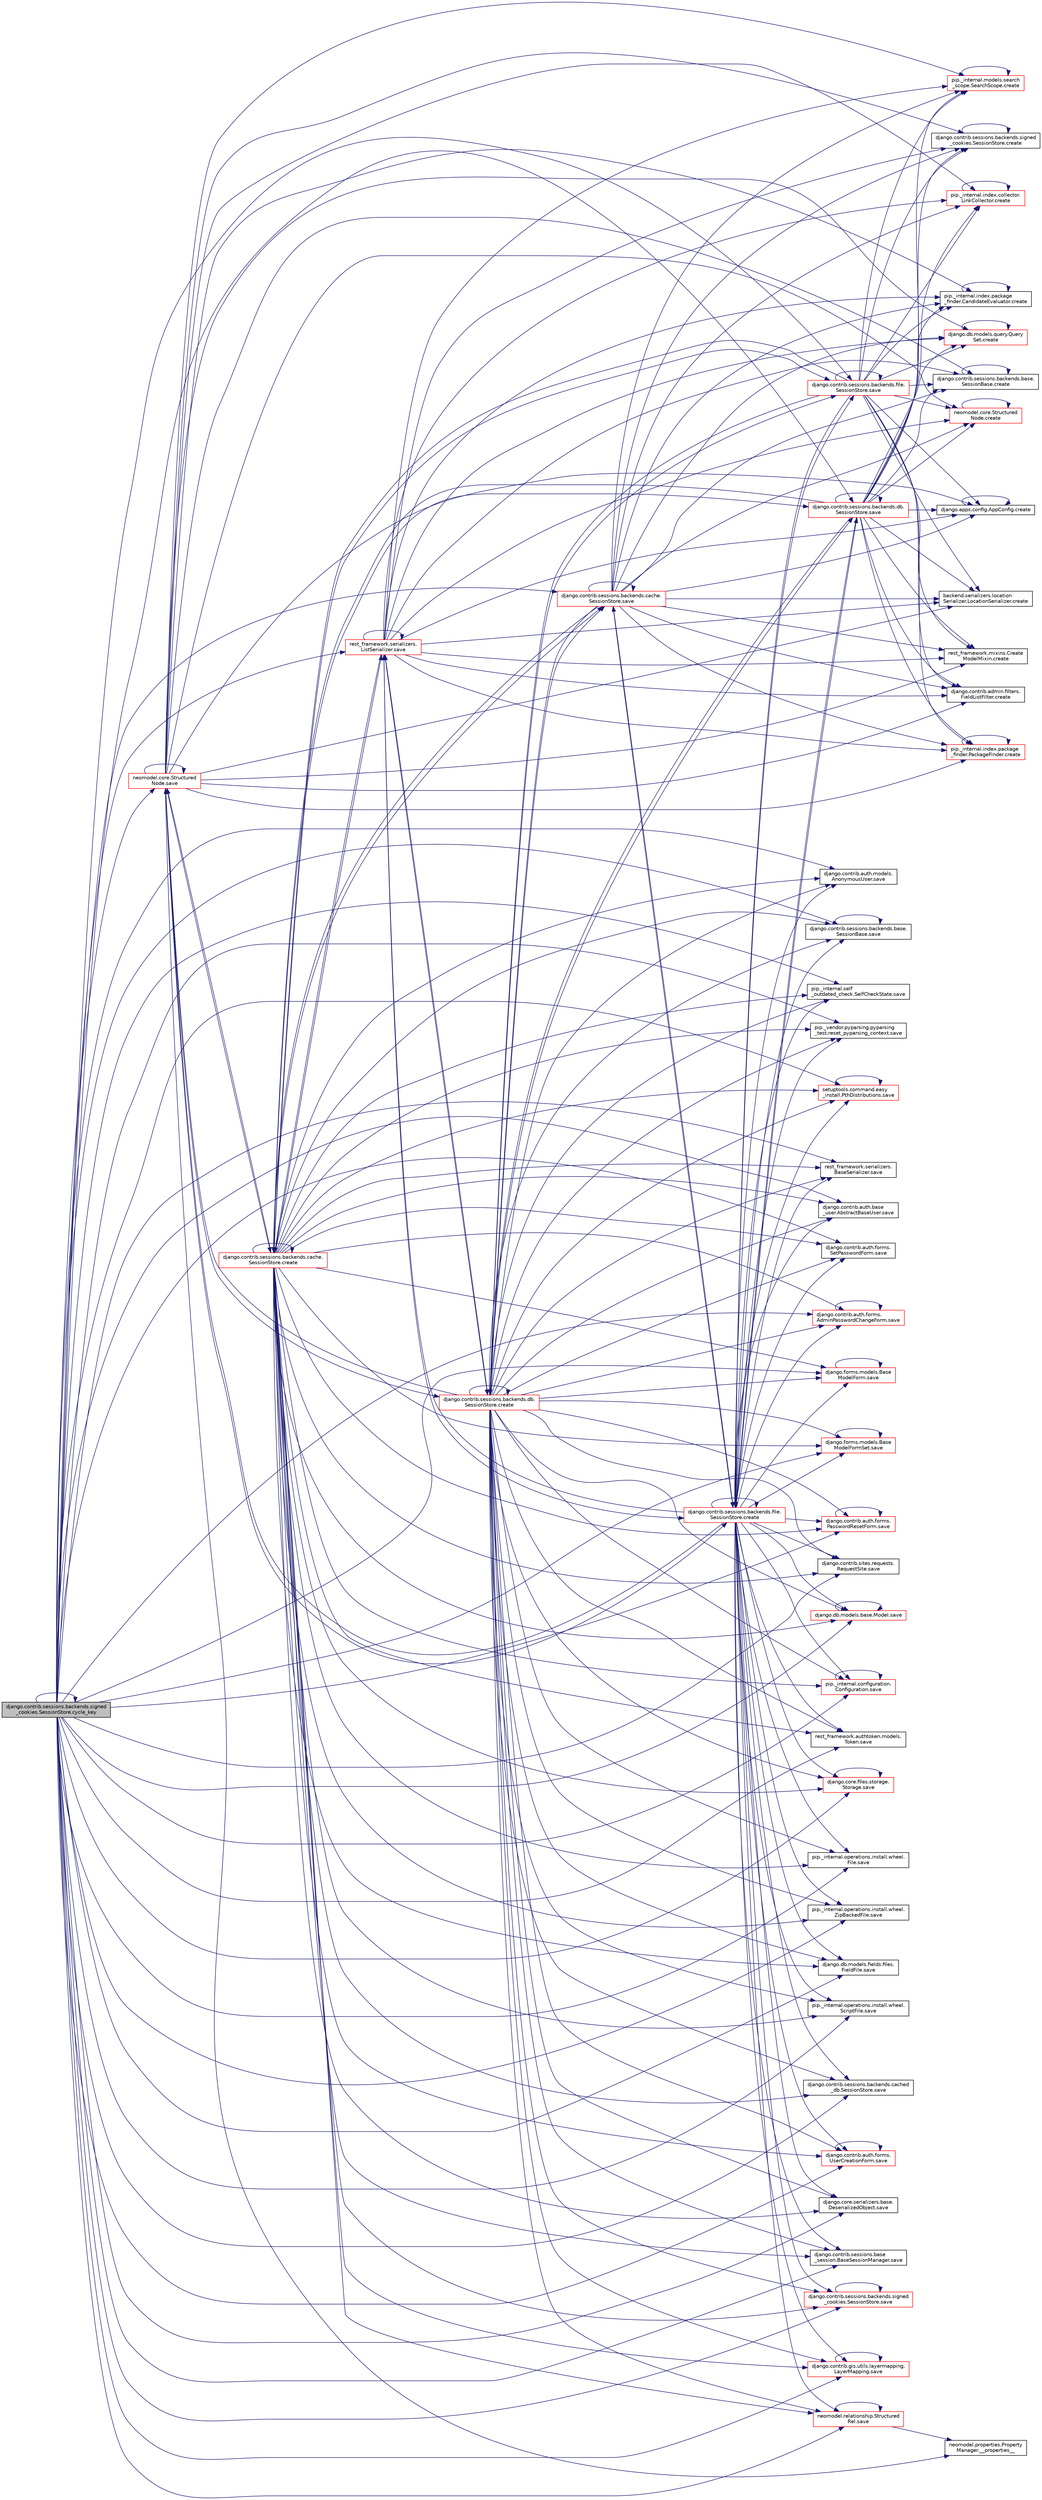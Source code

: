 digraph "django.contrib.sessions.backends.signed_cookies.SessionStore.cycle_key"
{
 // LATEX_PDF_SIZE
  edge [fontname="Helvetica",fontsize="10",labelfontname="Helvetica",labelfontsize="10"];
  node [fontname="Helvetica",fontsize="10",shape=record];
  rankdir="LR";
  Node1 [label="django.contrib.sessions.backends.signed\l_cookies.SessionStore.cycle_key",height=0.2,width=0.4,color="black", fillcolor="grey75", style="filled", fontcolor="black",tooltip=" "];
  Node1 -> Node1 [color="midnightblue",fontsize="10",style="solid",fontname="Helvetica"];
  Node1 -> Node2 [color="midnightblue",fontsize="10",style="solid",fontname="Helvetica"];
  Node2 [label="django.contrib.auth.models.\lAnonymousUser.save",height=0.2,width=0.4,color="black", fillcolor="white", style="filled",URL="$d4/d46/classdjango_1_1contrib_1_1auth_1_1models_1_1_anonymous_user.html#a40a8e7b3478f37f3d73a6c197c33c05e",tooltip=" "];
  Node1 -> Node3 [color="midnightblue",fontsize="10",style="solid",fontname="Helvetica"];
  Node3 [label="neomodel.core.Structured\lNode.save",height=0.2,width=0.4,color="red", fillcolor="white", style="filled",URL="$d8/d5d/classneomodel_1_1core_1_1_structured_node.html#a1438f950bda594da30ac14d805e843e4",tooltip=" "];
  Node3 -> Node4 [color="midnightblue",fontsize="10",style="solid",fontname="Helvetica"];
  Node4 [label="neomodel.properties.Property\lManager.__properties__",height=0.2,width=0.4,color="black", fillcolor="white", style="filled",URL="$d7/d8c/classneomodel_1_1properties_1_1_property_manager.html#af2c0acd24aab4310e72174a01c6e1b3e",tooltip=" "];
  Node3 -> Node5 [color="midnightblue",fontsize="10",style="solid",fontname="Helvetica"];
  Node5 [label="neomodel.core.Structured\lNode.create",height=0.2,width=0.4,color="red", fillcolor="white", style="filled",URL="$d8/d5d/classneomodel_1_1core_1_1_structured_node.html#af12340b98cbb07ae0fdac5fa52b02369",tooltip=" "];
  Node5 -> Node5 [color="midnightblue",fontsize="10",style="solid",fontname="Helvetica"];
  Node3 -> Node35 [color="midnightblue",fontsize="10",style="solid",fontname="Helvetica"];
  Node35 [label="django.apps.config.AppConfig.create",height=0.2,width=0.4,color="black", fillcolor="white", style="filled",URL="$d9/de0/classdjango_1_1apps_1_1config_1_1_app_config.html#a4808be5261e41382a924b42d7ef621c3",tooltip=" "];
  Node35 -> Node35 [color="midnightblue",fontsize="10",style="solid",fontname="Helvetica"];
  Node3 -> Node36 [color="midnightblue",fontsize="10",style="solid",fontname="Helvetica"];
  Node36 [label="django.contrib.admin.filters.\lFieldListFilter.create",height=0.2,width=0.4,color="black", fillcolor="white", style="filled",URL="$d1/d72/classdjango_1_1contrib_1_1admin_1_1filters_1_1_field_list_filter.html#ae83f4fd0e217eac7fce541a6a172e3cb",tooltip=" "];
  Node3 -> Node37 [color="midnightblue",fontsize="10",style="solid",fontname="Helvetica"];
  Node37 [label="pip._internal.index.package\l_finder.PackageFinder.create",height=0.2,width=0.4,color="red", fillcolor="white", style="filled",URL="$da/d3f/classpip_1_1__internal_1_1index_1_1package__finder_1_1_package_finder.html#a2b35b8ceac01c021a9408172794c1faa",tooltip=" "];
  Node37 -> Node37 [color="midnightblue",fontsize="10",style="solid",fontname="Helvetica"];
  Node3 -> Node39 [color="midnightblue",fontsize="10",style="solid",fontname="Helvetica"];
  Node39 [label="pip._internal.models.search\l_scope.SearchScope.create",height=0.2,width=0.4,color="red", fillcolor="white", style="filled",URL="$df/dcd/classpip_1_1__internal_1_1models_1_1search__scope_1_1_search_scope.html#a3cba0b0e895713c4d7fbc17f76a4a39d",tooltip=" "];
  Node39 -> Node39 [color="midnightblue",fontsize="10",style="solid",fontname="Helvetica"];
  Node3 -> Node43 [color="midnightblue",fontsize="10",style="solid",fontname="Helvetica"];
  Node43 [label="pip._internal.index.collector.\lLinkCollector.create",height=0.2,width=0.4,color="red", fillcolor="white", style="filled",URL="$d9/d03/classpip_1_1__internal_1_1index_1_1collector_1_1_link_collector.html#a7b9607326945865d20618b284cdbe309",tooltip=" "];
  Node43 -> Node43 [color="midnightblue",fontsize="10",style="solid",fontname="Helvetica"];
  Node3 -> Node44 [color="midnightblue",fontsize="10",style="solid",fontname="Helvetica"];
  Node44 [label="pip._internal.index.package\l_finder.CandidateEvaluator.create",height=0.2,width=0.4,color="black", fillcolor="white", style="filled",URL="$d0/d30/classpip_1_1__internal_1_1index_1_1package__finder_1_1_candidate_evaluator.html#aed1da761fdd8963694340f0b0abc73d2",tooltip=" "];
  Node44 -> Node44 [color="midnightblue",fontsize="10",style="solid",fontname="Helvetica"];
  Node3 -> Node45 [color="midnightblue",fontsize="10",style="solid",fontname="Helvetica"];
  Node45 [label="django.contrib.sessions.backends.base.\lSessionBase.create",height=0.2,width=0.4,color="black", fillcolor="white", style="filled",URL="$d1/d6e/classdjango_1_1contrib_1_1sessions_1_1backends_1_1base_1_1_session_base.html#af5c1fd6bd673111d55fc1641a088274a",tooltip=" "];
  Node45 -> Node45 [color="midnightblue",fontsize="10",style="solid",fontname="Helvetica"];
  Node3 -> Node46 [color="midnightblue",fontsize="10",style="solid",fontname="Helvetica"];
  Node46 [label="django.contrib.sessions.backends.cache.\lSessionStore.create",height=0.2,width=0.4,color="red", fillcolor="white", style="filled",URL="$df/d0f/classdjango_1_1contrib_1_1sessions_1_1backends_1_1cache_1_1_session_store.html#a446cd1693bf22269d431e4cfc9424763",tooltip=" "];
  Node46 -> Node46 [color="midnightblue",fontsize="10",style="solid",fontname="Helvetica"];
  Node46 -> Node2 [color="midnightblue",fontsize="10",style="solid",fontname="Helvetica"];
  Node46 -> Node3 [color="midnightblue",fontsize="10",style="solid",fontname="Helvetica"];
  Node46 -> Node48 [color="midnightblue",fontsize="10",style="solid",fontname="Helvetica"];
  Node48 [label="neomodel.relationship.Structured\lRel.save",height=0.2,width=0.4,color="red", fillcolor="white", style="filled",URL="$d9/d08/classneomodel_1_1relationship_1_1_structured_rel.html#a8c62685ca94b59d034be7f5b6e01f903",tooltip=" "];
  Node48 -> Node4 [color="midnightblue",fontsize="10",style="solid",fontname="Helvetica"];
  Node48 -> Node48 [color="midnightblue",fontsize="10",style="solid",fontname="Helvetica"];
  Node46 -> Node88 [color="midnightblue",fontsize="10",style="solid",fontname="Helvetica"];
  Node88 [label="pip._internal.configuration.\lConfiguration.save",height=0.2,width=0.4,color="red", fillcolor="white", style="filled",URL="$dc/da9/classpip_1_1__internal_1_1configuration_1_1_configuration.html#ac5709d6e8d6b2419a67f029d2d2dde33",tooltip=" "];
  Node88 -> Node88 [color="midnightblue",fontsize="10",style="solid",fontname="Helvetica"];
  Node46 -> Node95 [color="midnightblue",fontsize="10",style="solid",fontname="Helvetica"];
  Node95 [label="pip._internal.operations.install.wheel.\lFile.save",height=0.2,width=0.4,color="black", fillcolor="white", style="filled",URL="$da/dc9/classpip_1_1__internal_1_1operations_1_1install_1_1wheel_1_1_file.html#ab5a3026615c32c9ef662c56d53596557",tooltip=" "];
  Node46 -> Node96 [color="midnightblue",fontsize="10",style="solid",fontname="Helvetica"];
  Node96 [label="pip._internal.operations.install.wheel.\lZipBackedFile.save",height=0.2,width=0.4,color="black", fillcolor="white", style="filled",URL="$d2/d61/classpip_1_1__internal_1_1operations_1_1install_1_1wheel_1_1_zip_backed_file.html#a2d6035f79eeda9bba84abf6eede1018b",tooltip=" "];
  Node46 -> Node97 [color="midnightblue",fontsize="10",style="solid",fontname="Helvetica"];
  Node97 [label="pip._internal.operations.install.wheel.\lScriptFile.save",height=0.2,width=0.4,color="black", fillcolor="white", style="filled",URL="$d2/ddd/classpip_1_1__internal_1_1operations_1_1install_1_1wheel_1_1_script_file.html#a49776002b45d04fb2de38dfe8ffa17c5",tooltip=" "];
  Node46 -> Node98 [color="midnightblue",fontsize="10",style="solid",fontname="Helvetica"];
  Node98 [label="pip._vendor.pyparsing.pyparsing\l_test.reset_pyparsing_context.save",height=0.2,width=0.4,color="black", fillcolor="white", style="filled",URL="$df/dc9/classpip_1_1__vendor_1_1pyparsing_1_1pyparsing__test_1_1reset__pyparsing__context.html#a3f3c83458537994b396f7815214e0ce2",tooltip=" "];
  Node46 -> Node99 [color="midnightblue",fontsize="10",style="solid",fontname="Helvetica"];
  Node99 [label="setuptools.command.easy\l_install.PthDistributions.save",height=0.2,width=0.4,color="red", fillcolor="white", style="filled",URL="$d2/d49/classsetuptools_1_1command_1_1easy__install_1_1_pth_distributions.html#ab4d9f759b78444fc81dd9d9219c11031",tooltip=" "];
  Node99 -> Node99 [color="midnightblue",fontsize="10",style="solid",fontname="Helvetica"];
  Node46 -> Node160 [color="midnightblue",fontsize="10",style="solid",fontname="Helvetica"];
  Node160 [label="rest_framework.serializers.\lBaseSerializer.save",height=0.2,width=0.4,color="black", fillcolor="white", style="filled",URL="$d9/de7/classrest__framework_1_1serializers_1_1_base_serializer.html#a9dc5fcd87b15a4b393bef70b0c87fb0a",tooltip=" "];
  Node46 -> Node161 [color="midnightblue",fontsize="10",style="solid",fontname="Helvetica"];
  Node161 [label="rest_framework.serializers.\lListSerializer.save",height=0.2,width=0.4,color="red", fillcolor="white", style="filled",URL="$d9/dee/classrest__framework_1_1serializers_1_1_list_serializer.html#aae894406720700029ad7bfd9accd04dc",tooltip=" "];
  Node161 -> Node5 [color="midnightblue",fontsize="10",style="solid",fontname="Helvetica"];
  Node161 -> Node35 [color="midnightblue",fontsize="10",style="solid",fontname="Helvetica"];
  Node161 -> Node36 [color="midnightblue",fontsize="10",style="solid",fontname="Helvetica"];
  Node161 -> Node37 [color="midnightblue",fontsize="10",style="solid",fontname="Helvetica"];
  Node161 -> Node39 [color="midnightblue",fontsize="10",style="solid",fontname="Helvetica"];
  Node161 -> Node43 [color="midnightblue",fontsize="10",style="solid",fontname="Helvetica"];
  Node161 -> Node44 [color="midnightblue",fontsize="10",style="solid",fontname="Helvetica"];
  Node161 -> Node45 [color="midnightblue",fontsize="10",style="solid",fontname="Helvetica"];
  Node161 -> Node46 [color="midnightblue",fontsize="10",style="solid",fontname="Helvetica"];
  Node161 -> Node162 [color="midnightblue",fontsize="10",style="solid",fontname="Helvetica"];
  Node162 [label="django.contrib.sessions.backends.db.\lSessionStore.create",height=0.2,width=0.4,color="red", fillcolor="white", style="filled",URL="$d2/d1a/classdjango_1_1contrib_1_1sessions_1_1backends_1_1db_1_1_session_store.html#abe55542a0377d5cadcaa995ab5983000",tooltip=" "];
  Node162 -> Node162 [color="midnightblue",fontsize="10",style="solid",fontname="Helvetica"];
  Node162 -> Node2 [color="midnightblue",fontsize="10",style="solid",fontname="Helvetica"];
  Node162 -> Node3 [color="midnightblue",fontsize="10",style="solid",fontname="Helvetica"];
  Node162 -> Node48 [color="midnightblue",fontsize="10",style="solid",fontname="Helvetica"];
  Node162 -> Node88 [color="midnightblue",fontsize="10",style="solid",fontname="Helvetica"];
  Node162 -> Node95 [color="midnightblue",fontsize="10",style="solid",fontname="Helvetica"];
  Node162 -> Node96 [color="midnightblue",fontsize="10",style="solid",fontname="Helvetica"];
  Node162 -> Node97 [color="midnightblue",fontsize="10",style="solid",fontname="Helvetica"];
  Node162 -> Node98 [color="midnightblue",fontsize="10",style="solid",fontname="Helvetica"];
  Node162 -> Node99 [color="midnightblue",fontsize="10",style="solid",fontname="Helvetica"];
  Node162 -> Node160 [color="midnightblue",fontsize="10",style="solid",fontname="Helvetica"];
  Node162 -> Node161 [color="midnightblue",fontsize="10",style="solid",fontname="Helvetica"];
  Node162 -> Node163 [color="midnightblue",fontsize="10",style="solid",fontname="Helvetica"];
  Node163 [label="django.contrib.auth.base\l_user.AbstractBaseUser.save",height=0.2,width=0.4,color="black", fillcolor="white", style="filled",URL="$d6/d40/classdjango_1_1contrib_1_1auth_1_1base__user_1_1_abstract_base_user.html#a8e8d4725b51c97c47ceb5ff501611334",tooltip=" "];
  Node162 -> Node164 [color="midnightblue",fontsize="10",style="solid",fontname="Helvetica"];
  Node164 [label="rest_framework.authtoken.models.\lToken.save",height=0.2,width=0.4,color="black", fillcolor="white", style="filled",URL="$d8/d49/classrest__framework_1_1authtoken_1_1models_1_1_token.html#abd36e9c35196ed6805539120a233cf49",tooltip=" "];
  Node162 -> Node165 [color="midnightblue",fontsize="10",style="solid",fontname="Helvetica"];
  Node165 [label="django.contrib.auth.forms.\lUserCreationForm.save",height=0.2,width=0.4,color="red", fillcolor="white", style="filled",URL="$da/d3b/classdjango_1_1contrib_1_1auth_1_1forms_1_1_user_creation_form.html#a8a926393b31c5dd1cc0b993c84210753",tooltip=" "];
  Node165 -> Node165 [color="midnightblue",fontsize="10",style="solid",fontname="Helvetica"];
  Node162 -> Node5583 [color="midnightblue",fontsize="10",style="solid",fontname="Helvetica"];
  Node5583 [label="django.contrib.auth.forms.\lSetPasswordForm.save",height=0.2,width=0.4,color="black", fillcolor="white", style="filled",URL="$df/d46/classdjango_1_1contrib_1_1auth_1_1forms_1_1_set_password_form.html#a5db4eadae1bd07d7000210d42915b520",tooltip=" "];
  Node162 -> Node5584 [color="midnightblue",fontsize="10",style="solid",fontname="Helvetica"];
  Node5584 [label="django.contrib.auth.forms.\lAdminPasswordChangeForm.save",height=0.2,width=0.4,color="red", fillcolor="white", style="filled",URL="$d7/db6/classdjango_1_1contrib_1_1auth_1_1forms_1_1_admin_password_change_form.html#a518d15d83bb09f0cd3e5ded33fd22852",tooltip=" "];
  Node5584 -> Node5584 [color="midnightblue",fontsize="10",style="solid",fontname="Helvetica"];
  Node162 -> Node5585 [color="midnightblue",fontsize="10",style="solid",fontname="Helvetica"];
  Node5585 [label="django.forms.models.Base\lModelForm.save",height=0.2,width=0.4,color="red", fillcolor="white", style="filled",URL="$d8/dd8/classdjango_1_1forms_1_1models_1_1_base_model_form.html#ad74859e0ce221da998f157156a4c3450",tooltip=" "];
  Node5585 -> Node5585 [color="midnightblue",fontsize="10",style="solid",fontname="Helvetica"];
  Node162 -> Node5587 [color="midnightblue",fontsize="10",style="solid",fontname="Helvetica"];
  Node5587 [label="django.forms.models.Base\lModelFormSet.save",height=0.2,width=0.4,color="red", fillcolor="white", style="filled",URL="$d5/d31/classdjango_1_1forms_1_1models_1_1_base_model_form_set.html#a14b954f811954c8c3d543852940bf689",tooltip=" "];
  Node5587 -> Node5587 [color="midnightblue",fontsize="10",style="solid",fontname="Helvetica"];
  Node162 -> Node5590 [color="midnightblue",fontsize="10",style="solid",fontname="Helvetica"];
  Node5590 [label="django.contrib.auth.forms.\lPasswordResetForm.save",height=0.2,width=0.4,color="red", fillcolor="white", style="filled",URL="$d8/daa/classdjango_1_1contrib_1_1auth_1_1forms_1_1_password_reset_form.html#aa62f74e3dfa401f014669aaecf74c396",tooltip=" "];
  Node5590 -> Node5590 [color="midnightblue",fontsize="10",style="solid",fontname="Helvetica"];
  Node162 -> Node5594 [color="midnightblue",fontsize="10",style="solid",fontname="Helvetica"];
  Node5594 [label="django.contrib.sites.requests.\lRequestSite.save",height=0.2,width=0.4,color="black", fillcolor="white", style="filled",URL="$d0/da7/classdjango_1_1contrib_1_1sites_1_1requests_1_1_request_site.html#ad8d697054b9f89dad7eb9151751cf87a",tooltip=" "];
  Node162 -> Node5595 [color="midnightblue",fontsize="10",style="solid",fontname="Helvetica"];
  Node5595 [label="django.db.models.base.Model.save",height=0.2,width=0.4,color="red", fillcolor="white", style="filled",URL="$da/d39/classdjango_1_1db_1_1models_1_1base_1_1_model.html#ae779f69733650820d96941d9324d0ce5",tooltip=" "];
  Node5595 -> Node5595 [color="midnightblue",fontsize="10",style="solid",fontname="Helvetica"];
  Node162 -> Node5604 [color="midnightblue",fontsize="10",style="solid",fontname="Helvetica"];
  Node5604 [label="django.contrib.sessions.backends.base.\lSessionBase.save",height=0.2,width=0.4,color="black", fillcolor="white", style="filled",URL="$d1/d6e/classdjango_1_1contrib_1_1sessions_1_1backends_1_1base_1_1_session_base.html#af9d5afc26069967c4687e480c56bdeda",tooltip=" "];
  Node5604 -> Node5604 [color="midnightblue",fontsize="10",style="solid",fontname="Helvetica"];
  Node162 -> Node5605 [color="midnightblue",fontsize="10",style="solid",fontname="Helvetica"];
  Node5605 [label="django.contrib.sessions.backends.cache.\lSessionStore.save",height=0.2,width=0.4,color="red", fillcolor="white", style="filled",URL="$df/d0f/classdjango_1_1contrib_1_1sessions_1_1backends_1_1cache_1_1_session_store.html#a2519bbc87fdf6b0aa5efa6c4d6b1302d",tooltip=" "];
  Node5605 -> Node5 [color="midnightblue",fontsize="10",style="solid",fontname="Helvetica"];
  Node5605 -> Node35 [color="midnightblue",fontsize="10",style="solid",fontname="Helvetica"];
  Node5605 -> Node36 [color="midnightblue",fontsize="10",style="solid",fontname="Helvetica"];
  Node5605 -> Node37 [color="midnightblue",fontsize="10",style="solid",fontname="Helvetica"];
  Node5605 -> Node39 [color="midnightblue",fontsize="10",style="solid",fontname="Helvetica"];
  Node5605 -> Node43 [color="midnightblue",fontsize="10",style="solid",fontname="Helvetica"];
  Node5605 -> Node44 [color="midnightblue",fontsize="10",style="solid",fontname="Helvetica"];
  Node5605 -> Node45 [color="midnightblue",fontsize="10",style="solid",fontname="Helvetica"];
  Node5605 -> Node46 [color="midnightblue",fontsize="10",style="solid",fontname="Helvetica"];
  Node5605 -> Node162 [color="midnightblue",fontsize="10",style="solid",fontname="Helvetica"];
  Node5605 -> Node5611 [color="midnightblue",fontsize="10",style="solid",fontname="Helvetica"];
  Node5611 [label="django.contrib.sessions.backends.file.\lSessionStore.create",height=0.2,width=0.4,color="red", fillcolor="white", style="filled",URL="$dc/dba/classdjango_1_1contrib_1_1sessions_1_1backends_1_1file_1_1_session_store.html#a24fc651d4a7fdff19e780868a31f0600",tooltip=" "];
  Node5611 -> Node5611 [color="midnightblue",fontsize="10",style="solid",fontname="Helvetica"];
  Node5611 -> Node2 [color="midnightblue",fontsize="10",style="solid",fontname="Helvetica"];
  Node5611 -> Node3 [color="midnightblue",fontsize="10",style="solid",fontname="Helvetica"];
  Node5611 -> Node48 [color="midnightblue",fontsize="10",style="solid",fontname="Helvetica"];
  Node5611 -> Node88 [color="midnightblue",fontsize="10",style="solid",fontname="Helvetica"];
  Node5611 -> Node95 [color="midnightblue",fontsize="10",style="solid",fontname="Helvetica"];
  Node5611 -> Node96 [color="midnightblue",fontsize="10",style="solid",fontname="Helvetica"];
  Node5611 -> Node97 [color="midnightblue",fontsize="10",style="solid",fontname="Helvetica"];
  Node5611 -> Node98 [color="midnightblue",fontsize="10",style="solid",fontname="Helvetica"];
  Node5611 -> Node99 [color="midnightblue",fontsize="10",style="solid",fontname="Helvetica"];
  Node5611 -> Node160 [color="midnightblue",fontsize="10",style="solid",fontname="Helvetica"];
  Node5611 -> Node161 [color="midnightblue",fontsize="10",style="solid",fontname="Helvetica"];
  Node5611 -> Node163 [color="midnightblue",fontsize="10",style="solid",fontname="Helvetica"];
  Node5611 -> Node164 [color="midnightblue",fontsize="10",style="solid",fontname="Helvetica"];
  Node5611 -> Node165 [color="midnightblue",fontsize="10",style="solid",fontname="Helvetica"];
  Node5611 -> Node5583 [color="midnightblue",fontsize="10",style="solid",fontname="Helvetica"];
  Node5611 -> Node5584 [color="midnightblue",fontsize="10",style="solid",fontname="Helvetica"];
  Node5611 -> Node5585 [color="midnightblue",fontsize="10",style="solid",fontname="Helvetica"];
  Node5611 -> Node5587 [color="midnightblue",fontsize="10",style="solid",fontname="Helvetica"];
  Node5611 -> Node5590 [color="midnightblue",fontsize="10",style="solid",fontname="Helvetica"];
  Node5611 -> Node5594 [color="midnightblue",fontsize="10",style="solid",fontname="Helvetica"];
  Node5611 -> Node5595 [color="midnightblue",fontsize="10",style="solid",fontname="Helvetica"];
  Node5611 -> Node5604 [color="midnightblue",fontsize="10",style="solid",fontname="Helvetica"];
  Node5611 -> Node5605 [color="midnightblue",fontsize="10",style="solid",fontname="Helvetica"];
  Node5611 -> Node5612 [color="midnightblue",fontsize="10",style="solid",fontname="Helvetica"];
  Node5612 [label="django.contrib.sessions.backends.cached\l_db.SessionStore.save",height=0.2,width=0.4,color="black", fillcolor="white", style="filled",URL="$d9/dd2/classdjango_1_1contrib_1_1sessions_1_1backends_1_1cached__db_1_1_session_store.html#ae458836dbc791f94011900b52bc6ec82",tooltip=" "];
  Node5611 -> Node5613 [color="midnightblue",fontsize="10",style="solid",fontname="Helvetica"];
  Node5613 [label="django.contrib.sessions.backends.db.\lSessionStore.save",height=0.2,width=0.4,color="red", fillcolor="white", style="filled",URL="$d2/d1a/classdjango_1_1contrib_1_1sessions_1_1backends_1_1db_1_1_session_store.html#a58d0cd5efbe32e439c66b10e393d68bb",tooltip=" "];
  Node5613 -> Node5 [color="midnightblue",fontsize="10",style="solid",fontname="Helvetica"];
  Node5613 -> Node35 [color="midnightblue",fontsize="10",style="solid",fontname="Helvetica"];
  Node5613 -> Node36 [color="midnightblue",fontsize="10",style="solid",fontname="Helvetica"];
  Node5613 -> Node37 [color="midnightblue",fontsize="10",style="solid",fontname="Helvetica"];
  Node5613 -> Node39 [color="midnightblue",fontsize="10",style="solid",fontname="Helvetica"];
  Node5613 -> Node43 [color="midnightblue",fontsize="10",style="solid",fontname="Helvetica"];
  Node5613 -> Node44 [color="midnightblue",fontsize="10",style="solid",fontname="Helvetica"];
  Node5613 -> Node45 [color="midnightblue",fontsize="10",style="solid",fontname="Helvetica"];
  Node5613 -> Node46 [color="midnightblue",fontsize="10",style="solid",fontname="Helvetica"];
  Node5613 -> Node162 [color="midnightblue",fontsize="10",style="solid",fontname="Helvetica"];
  Node5613 -> Node5611 [color="midnightblue",fontsize="10",style="solid",fontname="Helvetica"];
  Node5613 -> Node5614 [color="midnightblue",fontsize="10",style="solid",fontname="Helvetica"];
  Node5614 [label="django.contrib.sessions.backends.signed\l_cookies.SessionStore.create",height=0.2,width=0.4,color="black", fillcolor="white", style="filled",URL="$d4/da0/classdjango_1_1contrib_1_1sessions_1_1backends_1_1signed__cookies_1_1_session_store.html#a3ddb42d0bfc93e119f2b62b5fe5e1eb9",tooltip=" "];
  Node5614 -> Node5614 [color="midnightblue",fontsize="10",style="solid",fontname="Helvetica"];
  Node5613 -> Node5615 [color="midnightblue",fontsize="10",style="solid",fontname="Helvetica"];
  Node5615 [label="django.db.models.query.Query\lSet.create",height=0.2,width=0.4,color="red", fillcolor="white", style="filled",URL="$dd/d94/classdjango_1_1db_1_1models_1_1query_1_1_query_set.html#a7682e1abd818f73c95c849a131eef8de",tooltip=" "];
  Node5615 -> Node5615 [color="midnightblue",fontsize="10",style="solid",fontname="Helvetica"];
  Node5613 -> Node5616 [color="midnightblue",fontsize="10",style="solid",fontname="Helvetica"];
  Node5616 [label="rest_framework.mixins.Create\lModelMixin.create",height=0.2,width=0.4,color="black", fillcolor="white", style="filled",URL="$d8/d76/classrest__framework_1_1mixins_1_1_create_model_mixin.html#a17e2d189769dbb2618dd0f0f15527780",tooltip=" "];
  Node5613 -> Node5617 [color="midnightblue",fontsize="10",style="solid",fontname="Helvetica"];
  Node5617 [label="backend.serializers.location\lSerializer.LocationSerializer.create",height=0.2,width=0.4,color="black", fillcolor="white", style="filled",URL="$d5/d2f/classbackend_1_1serializers_1_1location_serializer_1_1_location_serializer.html#a6dff2e6fc50367a621152b125b8527c0",tooltip=" "];
  Node5613 -> Node5613 [color="midnightblue",fontsize="10",style="solid",fontname="Helvetica"];
  Node5611 -> Node5627 [color="midnightblue",fontsize="10",style="solid",fontname="Helvetica"];
  Node5627 [label="django.contrib.sessions.backends.file.\lSessionStore.save",height=0.2,width=0.4,color="red", fillcolor="white", style="filled",URL="$dc/dba/classdjango_1_1contrib_1_1sessions_1_1backends_1_1file_1_1_session_store.html#a5a4eb64894556746488e8dba36348535",tooltip=" "];
  Node5627 -> Node5 [color="midnightblue",fontsize="10",style="solid",fontname="Helvetica"];
  Node5627 -> Node35 [color="midnightblue",fontsize="10",style="solid",fontname="Helvetica"];
  Node5627 -> Node36 [color="midnightblue",fontsize="10",style="solid",fontname="Helvetica"];
  Node5627 -> Node37 [color="midnightblue",fontsize="10",style="solid",fontname="Helvetica"];
  Node5627 -> Node39 [color="midnightblue",fontsize="10",style="solid",fontname="Helvetica"];
  Node5627 -> Node43 [color="midnightblue",fontsize="10",style="solid",fontname="Helvetica"];
  Node5627 -> Node44 [color="midnightblue",fontsize="10",style="solid",fontname="Helvetica"];
  Node5627 -> Node45 [color="midnightblue",fontsize="10",style="solid",fontname="Helvetica"];
  Node5627 -> Node46 [color="midnightblue",fontsize="10",style="solid",fontname="Helvetica"];
  Node5627 -> Node162 [color="midnightblue",fontsize="10",style="solid",fontname="Helvetica"];
  Node5627 -> Node5611 [color="midnightblue",fontsize="10",style="solid",fontname="Helvetica"];
  Node5627 -> Node5614 [color="midnightblue",fontsize="10",style="solid",fontname="Helvetica"];
  Node5627 -> Node5615 [color="midnightblue",fontsize="10",style="solid",fontname="Helvetica"];
  Node5627 -> Node5616 [color="midnightblue",fontsize="10",style="solid",fontname="Helvetica"];
  Node5627 -> Node5617 [color="midnightblue",fontsize="10",style="solid",fontname="Helvetica"];
  Node5627 -> Node5627 [color="midnightblue",fontsize="10",style="solid",fontname="Helvetica"];
  Node5611 -> Node5628 [color="midnightblue",fontsize="10",style="solid",fontname="Helvetica"];
  Node5628 [label="django.contrib.sessions.backends.signed\l_cookies.SessionStore.save",height=0.2,width=0.4,color="red", fillcolor="white", style="filled",URL="$d4/da0/classdjango_1_1contrib_1_1sessions_1_1backends_1_1signed__cookies_1_1_session_store.html#a17c0a3a9afa3e9b571853bba46bc9f43",tooltip=" "];
  Node5628 -> Node5628 [color="midnightblue",fontsize="10",style="solid",fontname="Helvetica"];
  Node5611 -> Node5631 [color="midnightblue",fontsize="10",style="solid",fontname="Helvetica"];
  Node5631 [label="django.core.files.storage.\lStorage.save",height=0.2,width=0.4,color="red", fillcolor="white", style="filled",URL="$dc/dad/classdjango_1_1core_1_1files_1_1storage_1_1_storage.html#a4ede59a47c892dbe504c324916f49d27",tooltip=" "];
  Node5631 -> Node5631 [color="midnightblue",fontsize="10",style="solid",fontname="Helvetica"];
  Node5611 -> Node5634 [color="midnightblue",fontsize="10",style="solid",fontname="Helvetica"];
  Node5634 [label="django.db.models.fields.files.\lFieldFile.save",height=0.2,width=0.4,color="black", fillcolor="white", style="filled",URL="$d8/d02/classdjango_1_1db_1_1models_1_1fields_1_1files_1_1_field_file.html#a08d6e4440076cefed86bca872c026418",tooltip=" "];
  Node5611 -> Node5635 [color="midnightblue",fontsize="10",style="solid",fontname="Helvetica"];
  Node5635 [label="pip._internal.self\l_outdated_check.SelfCheckState.save",height=0.2,width=0.4,color="black", fillcolor="white", style="filled",URL="$da/dd1/classpip_1_1__internal_1_1self__outdated__check_1_1_self_check_state.html#afaf20d4a460f116cdbe9c81139e71f39",tooltip=" "];
  Node5611 -> Node5636 [color="midnightblue",fontsize="10",style="solid",fontname="Helvetica"];
  Node5636 [label="django.core.serializers.base.\lDeserializedObject.save",height=0.2,width=0.4,color="black", fillcolor="white", style="filled",URL="$d9/d29/classdjango_1_1core_1_1serializers_1_1base_1_1_deserialized_object.html#a2f237fefced72c033551cd975389c435",tooltip=" "];
  Node5611 -> Node5637 [color="midnightblue",fontsize="10",style="solid",fontname="Helvetica"];
  Node5637 [label="django.contrib.sessions.base\l_session.BaseSessionManager.save",height=0.2,width=0.4,color="black", fillcolor="white", style="filled",URL="$dd/d85/classdjango_1_1contrib_1_1sessions_1_1base__session_1_1_base_session_manager.html#a541d34090765c48d4afacf5d10d9ae6a",tooltip=" "];
  Node5611 -> Node5638 [color="midnightblue",fontsize="10",style="solid",fontname="Helvetica"];
  Node5638 [label="django.contrib.gis.utils.layermapping.\lLayerMapping.save",height=0.2,width=0.4,color="red", fillcolor="white", style="filled",URL="$d5/d90/classdjango_1_1contrib_1_1gis_1_1utils_1_1layermapping_1_1_layer_mapping.html#af7d13bf27b58a98727872783d4f05c01",tooltip=" "];
  Node5638 -> Node5638 [color="midnightblue",fontsize="10",style="solid",fontname="Helvetica"];
  Node5605 -> Node5614 [color="midnightblue",fontsize="10",style="solid",fontname="Helvetica"];
  Node5605 -> Node5615 [color="midnightblue",fontsize="10",style="solid",fontname="Helvetica"];
  Node5605 -> Node5616 [color="midnightblue",fontsize="10",style="solid",fontname="Helvetica"];
  Node5605 -> Node5617 [color="midnightblue",fontsize="10",style="solid",fontname="Helvetica"];
  Node5605 -> Node5605 [color="midnightblue",fontsize="10",style="solid",fontname="Helvetica"];
  Node162 -> Node5612 [color="midnightblue",fontsize="10",style="solid",fontname="Helvetica"];
  Node162 -> Node5613 [color="midnightblue",fontsize="10",style="solid",fontname="Helvetica"];
  Node162 -> Node5627 [color="midnightblue",fontsize="10",style="solid",fontname="Helvetica"];
  Node162 -> Node5628 [color="midnightblue",fontsize="10",style="solid",fontname="Helvetica"];
  Node162 -> Node5631 [color="midnightblue",fontsize="10",style="solid",fontname="Helvetica"];
  Node162 -> Node5634 [color="midnightblue",fontsize="10",style="solid",fontname="Helvetica"];
  Node162 -> Node5635 [color="midnightblue",fontsize="10",style="solid",fontname="Helvetica"];
  Node162 -> Node5636 [color="midnightblue",fontsize="10",style="solid",fontname="Helvetica"];
  Node162 -> Node5637 [color="midnightblue",fontsize="10",style="solid",fontname="Helvetica"];
  Node162 -> Node5638 [color="midnightblue",fontsize="10",style="solid",fontname="Helvetica"];
  Node161 -> Node5611 [color="midnightblue",fontsize="10",style="solid",fontname="Helvetica"];
  Node161 -> Node5614 [color="midnightblue",fontsize="10",style="solid",fontname="Helvetica"];
  Node161 -> Node5615 [color="midnightblue",fontsize="10",style="solid",fontname="Helvetica"];
  Node161 -> Node5616 [color="midnightblue",fontsize="10",style="solid",fontname="Helvetica"];
  Node161 -> Node5617 [color="midnightblue",fontsize="10",style="solid",fontname="Helvetica"];
  Node161 -> Node161 [color="midnightblue",fontsize="10",style="solid",fontname="Helvetica"];
  Node46 -> Node163 [color="midnightblue",fontsize="10",style="solid",fontname="Helvetica"];
  Node46 -> Node164 [color="midnightblue",fontsize="10",style="solid",fontname="Helvetica"];
  Node46 -> Node165 [color="midnightblue",fontsize="10",style="solid",fontname="Helvetica"];
  Node46 -> Node5583 [color="midnightblue",fontsize="10",style="solid",fontname="Helvetica"];
  Node46 -> Node5584 [color="midnightblue",fontsize="10",style="solid",fontname="Helvetica"];
  Node46 -> Node5585 [color="midnightblue",fontsize="10",style="solid",fontname="Helvetica"];
  Node46 -> Node5587 [color="midnightblue",fontsize="10",style="solid",fontname="Helvetica"];
  Node46 -> Node5590 [color="midnightblue",fontsize="10",style="solid",fontname="Helvetica"];
  Node46 -> Node5594 [color="midnightblue",fontsize="10",style="solid",fontname="Helvetica"];
  Node46 -> Node5595 [color="midnightblue",fontsize="10",style="solid",fontname="Helvetica"];
  Node46 -> Node5604 [color="midnightblue",fontsize="10",style="solid",fontname="Helvetica"];
  Node46 -> Node5605 [color="midnightblue",fontsize="10",style="solid",fontname="Helvetica"];
  Node46 -> Node5612 [color="midnightblue",fontsize="10",style="solid",fontname="Helvetica"];
  Node46 -> Node5613 [color="midnightblue",fontsize="10",style="solid",fontname="Helvetica"];
  Node46 -> Node5627 [color="midnightblue",fontsize="10",style="solid",fontname="Helvetica"];
  Node46 -> Node5628 [color="midnightblue",fontsize="10",style="solid",fontname="Helvetica"];
  Node46 -> Node5631 [color="midnightblue",fontsize="10",style="solid",fontname="Helvetica"];
  Node46 -> Node5634 [color="midnightblue",fontsize="10",style="solid",fontname="Helvetica"];
  Node46 -> Node5635 [color="midnightblue",fontsize="10",style="solid",fontname="Helvetica"];
  Node46 -> Node5636 [color="midnightblue",fontsize="10",style="solid",fontname="Helvetica"];
  Node46 -> Node5637 [color="midnightblue",fontsize="10",style="solid",fontname="Helvetica"];
  Node46 -> Node5638 [color="midnightblue",fontsize="10",style="solid",fontname="Helvetica"];
  Node3 -> Node162 [color="midnightblue",fontsize="10",style="solid",fontname="Helvetica"];
  Node3 -> Node5611 [color="midnightblue",fontsize="10",style="solid",fontname="Helvetica"];
  Node3 -> Node5614 [color="midnightblue",fontsize="10",style="solid",fontname="Helvetica"];
  Node3 -> Node5615 [color="midnightblue",fontsize="10",style="solid",fontname="Helvetica"];
  Node3 -> Node5616 [color="midnightblue",fontsize="10",style="solid",fontname="Helvetica"];
  Node3 -> Node5617 [color="midnightblue",fontsize="10",style="solid",fontname="Helvetica"];
  Node3 -> Node3 [color="midnightblue",fontsize="10",style="solid",fontname="Helvetica"];
  Node1 -> Node48 [color="midnightblue",fontsize="10",style="solid",fontname="Helvetica"];
  Node1 -> Node88 [color="midnightblue",fontsize="10",style="solid",fontname="Helvetica"];
  Node1 -> Node95 [color="midnightblue",fontsize="10",style="solid",fontname="Helvetica"];
  Node1 -> Node96 [color="midnightblue",fontsize="10",style="solid",fontname="Helvetica"];
  Node1 -> Node97 [color="midnightblue",fontsize="10",style="solid",fontname="Helvetica"];
  Node1 -> Node98 [color="midnightblue",fontsize="10",style="solid",fontname="Helvetica"];
  Node1 -> Node99 [color="midnightblue",fontsize="10",style="solid",fontname="Helvetica"];
  Node1 -> Node160 [color="midnightblue",fontsize="10",style="solid",fontname="Helvetica"];
  Node1 -> Node161 [color="midnightblue",fontsize="10",style="solid",fontname="Helvetica"];
  Node1 -> Node163 [color="midnightblue",fontsize="10",style="solid",fontname="Helvetica"];
  Node1 -> Node164 [color="midnightblue",fontsize="10",style="solid",fontname="Helvetica"];
  Node1 -> Node165 [color="midnightblue",fontsize="10",style="solid",fontname="Helvetica"];
  Node1 -> Node5583 [color="midnightblue",fontsize="10",style="solid",fontname="Helvetica"];
  Node1 -> Node5584 [color="midnightblue",fontsize="10",style="solid",fontname="Helvetica"];
  Node1 -> Node5585 [color="midnightblue",fontsize="10",style="solid",fontname="Helvetica"];
  Node1 -> Node5587 [color="midnightblue",fontsize="10",style="solid",fontname="Helvetica"];
  Node1 -> Node5590 [color="midnightblue",fontsize="10",style="solid",fontname="Helvetica"];
  Node1 -> Node5594 [color="midnightblue",fontsize="10",style="solid",fontname="Helvetica"];
  Node1 -> Node5595 [color="midnightblue",fontsize="10",style="solid",fontname="Helvetica"];
  Node1 -> Node5604 [color="midnightblue",fontsize="10",style="solid",fontname="Helvetica"];
  Node1 -> Node5605 [color="midnightblue",fontsize="10",style="solid",fontname="Helvetica"];
  Node1 -> Node5612 [color="midnightblue",fontsize="10",style="solid",fontname="Helvetica"];
  Node1 -> Node5613 [color="midnightblue",fontsize="10",style="solid",fontname="Helvetica"];
  Node1 -> Node5627 [color="midnightblue",fontsize="10",style="solid",fontname="Helvetica"];
  Node1 -> Node5628 [color="midnightblue",fontsize="10",style="solid",fontname="Helvetica"];
  Node1 -> Node5631 [color="midnightblue",fontsize="10",style="solid",fontname="Helvetica"];
  Node1 -> Node5634 [color="midnightblue",fontsize="10",style="solid",fontname="Helvetica"];
  Node1 -> Node5635 [color="midnightblue",fontsize="10",style="solid",fontname="Helvetica"];
  Node1 -> Node5636 [color="midnightblue",fontsize="10",style="solid",fontname="Helvetica"];
  Node1 -> Node5637 [color="midnightblue",fontsize="10",style="solid",fontname="Helvetica"];
  Node1 -> Node5638 [color="midnightblue",fontsize="10",style="solid",fontname="Helvetica"];
}
